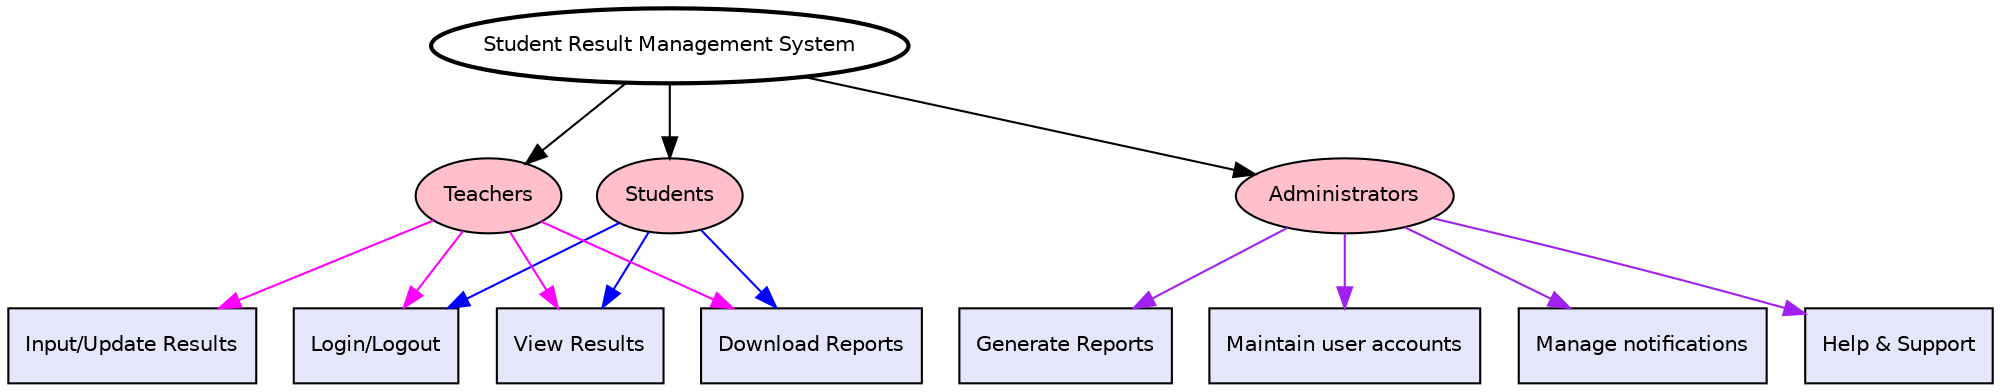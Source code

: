 digraph SRMS_to_Users {
    // Define graph properties
    node [shape=rectangle, style=filled, fillcolor=lightblue, fontname="Helvetica", fontsize=10];
    edge [fontname="Helvetica", fontsize=9];

    // Main system
    SRMS [label="Student Result Management System", shape=ellipse, style=bold, fillcolor=lightyellow];

    // User nodes
    Students [label="Students", shape=ellipse, fillcolor=pink];
    Teachers [label="Teachers", shape=ellipse, fillcolor=pink];
    Admins [label="Administrators", shape=ellipse, fillcolor=pink];

    // key system components
    Login [label="Login/Logout" , fillcolor=lavender];
    InputResults [label="Input/Update Results", fillcolor=lavender];
   
    ViewResults [label="View Results", fillcolor=lavender];
    GenerateReports [label="Generate Reports", fillcolor=lavender];
    DownloadReports [label="Download Reports", fillcolor=lavender];
    MaintainAccounts [label="Maintain user accounts", fillcolor=lavender];
    ManageNots [label="Manage notifications", fillcolor=lavender];
    HelpSupport [label="Help & Support", fillcolor=lavender];

    // Connections from SRMS to Users
    SRMS -> Students ;
    SRMS -> Teachers ;
    SRMS -> Admins ;


    // User-specific interactions
    Students -> Login [color=blue];
    Students -> ViewResults[color=blue];
    Students -> DownloadReports[color=blue];

    Teachers -> Login [color=magenta];
    Teachers -> InputResults [color=magenta];
    Teachers -> ViewResults [color=magenta];
    Teachers -> DownloadReports [color=magenta];


    Admins -> MaintainAccounts [color=purple];
    Admins -> GenerateReports [color=purple];
    Admins -> HelpSupport [color=purple];
    Admins -> ManageNots [color=purple];

}

